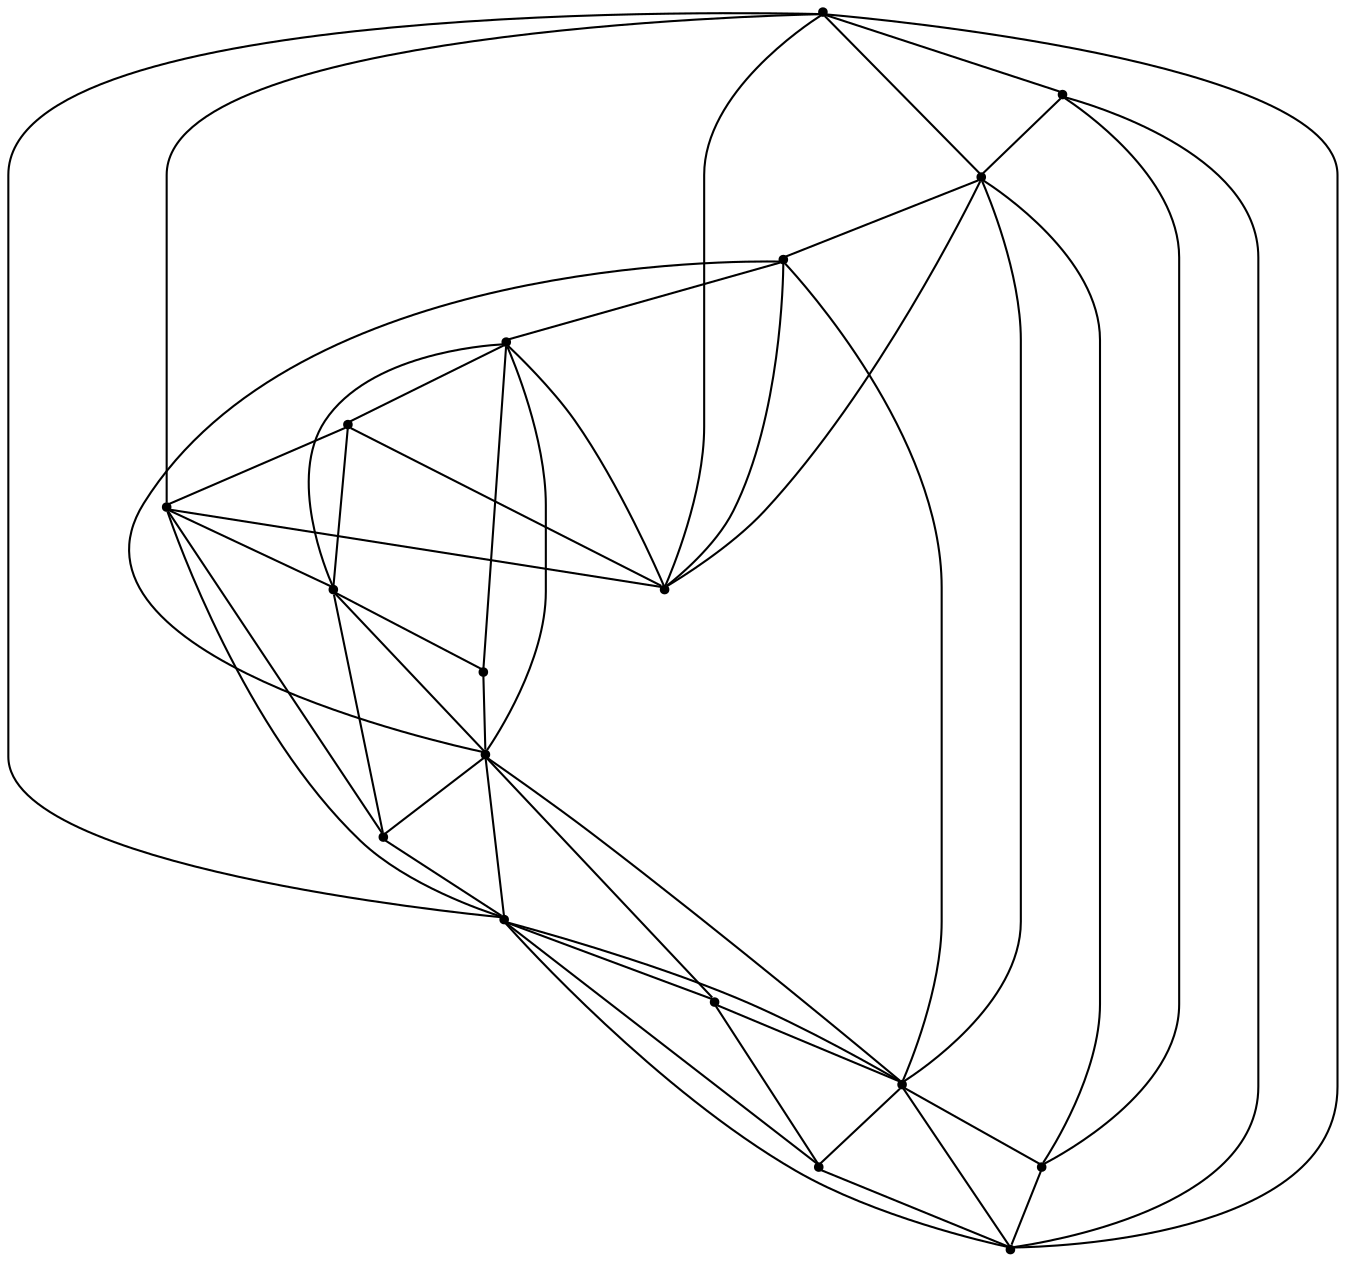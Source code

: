 graph {
  node [shape=point,comment="{\"directed\":false,\"doi\":\"10.1007/978-3-540-70904-6_23\",\"figure\":\"2 (2)\"}"]

  v0 [pos="859.2150572311048,1053.2735965870047"]
  v1 [pos="860.1641715116278,1347.852784615976"]
  v2 [pos="827.4289017078488,1253.7319642526134"]
  v3 [pos="824.9867868822673,1149.836141091806"]
  v4 [pos="805.4248137718023,1184.0611281218353"]
  v5 [pos="774.8607966933139,1258.6236141346121"]
  v6 [pos="769.9724018895349,1176.7277858875418"]
  v7 [pos="763.8587527252907,1105.83195509734"]
  v8 [pos="739.4083530159884,1133.9444301746512"]
  v9 [pos="725.9600449672964,1160.8361067595306"]
  v10 [pos="708.3025799418605,1191.6485927723074"]
  v11 [pos="696.3420262536338,1312.5194372954193"]
  v12 [pos="685.6150254360464,1111.9444352609141"]
  v13 [pos="680.2390375181685,1241.6069489938243"]
  v14 [pos="647.7163176780523,1146.1694540800872"]
  v15 [pos="606.9045625908429,1221.973624052825"]
  v16 [pos="564.7675417877907,1348.156943144622"]
  v17 [pos="563.3631381722385,1053.2736283761485"]

  v17 -- v1 [id="-4",pos="563.3631381722385,1053.2736283761485 559.2790152616279,1070.3944665414317 559.2790152616279,1070.3944665414317 559.2790152616279,1070.3944665414317 557.0494821947674,1088.2444522998953 552.5860919331395,1123.9486199838145 547.1059593023256,1165.736085397226 541.6298964389534,1207.523677967213 535.137027616279,1255.3986372771087 531.6863735465116,1288.4611271045828 528.2357830668604,1321.527813099049 527.8315406976744,1339.7819024545176 530.4695130813953,1351.9568902474864 533.1074854651163,1364.1278090300384 538.7877361918604,1370.2111067595306 543.8594930959302,1374.4694533171478 548.93125,1378.7319960417572 553.3945766715116,1381.165264270924 567.3971838662791,1381.5694950245047 581.3956577034884,1381.977794788502 604.9333484738372,1380.3527337533458 634.9597747093023,1376.9069177133067 664.9862009447675,1373.4569055062755 701.505496002907,1368.1819421273692 739.8501453488371,1363.3152785124603 778.1989280523255,1358.4444187305594 818.3689316860465,1353.9819858692313 838.4559047965116,1351.7486077767833 860.1641715116278,1347.852784615976 860.1641715116278,1347.852784615976 860.1641715116278,1347.852784615976"]
  v17 -- v15 [id="-5",pos="563.3631381722385,1053.2736283761485 606.9045625908429,1221.973624052825 606.9045625908429,1221.973624052825 606.9045625908429,1221.973624052825"]
  v15 -- v11 [id="-6",pos="606.9045625908429,1221.973624052825 696.3420262536338,1312.5194372954193 696.3420262536338,1312.5194372954193 696.3420262536338,1312.5194372954193"]
  v15 -- v10 [id="-7",pos="606.9045625908429,1221.973624052825 708.3025799418605,1191.6485927723074 708.3025799418605,1191.6485927723074 708.3025799418605,1191.6485927723074"]
  v15 -- v16 [id="-8",pos="606.9045625908429,1221.973624052825 604.0665515988372,1228.6361199838145 604.0665515988372,1228.6361199838145 604.0665515988372,1228.6361199838145 600.0491188226744,1237.6985691211844 592.0101199127907,1255.8193983855072 584.6420603197674,1277.3360711556895 577.2740643168604,1298.852743925872 570.5769440406976,1323.7694563689056 567.2305141715116,1336.2277490121348 564.7675417877907,1348.156943144622 564.7675417877907,1348.156943144622 564.7675417877907,1348.156943144622"]
  v15 -- v14 [id="-9",pos="606.9045625908429,1221.973624052825 609.2133448401163,1215.2444980762625 609.2133448401163,1215.2444980762625 609.2133448401163,1215.2444980762625 611.8888353924418,1209.3235792937103 617.2439498546512,1197.486065052174 624.0077125726744,1185.419414661549 630.7798055959303,1173.356960437916 638.9646802325582,1161.0652429086192 643.057085755814,1154.915315133554 647.1495548691861,1148.7694563689056 643.057085755814,1154.915315133554 643.057085755814,1154.915315133554 647.7163176780523,1146.1694540800872 647.7163176780523,1146.1694540800872 647.7163176780523,1146.1694540800872"]
  v13 -- v11 [id="-17",pos="680.2390375181685,1241.6069489938243 683.0187045784884,1247.5694797657156 683.0187045784884,1247.5694797657156 683.0187045784884,1247.5694797657156 684.2898074127907,1251.544394316497 686.8236191860465,1259.4944777312103 689.4449309593023,1270.957007231536 692.0662427325582,1282.4153405648692 694.7667242005814,1297.3861199838145 696.1169967296512,1304.869411609791 696.3420262536338,1312.5194372954193 696.3420262536338,1312.5194372954193 696.3420262536338,1312.5194372954193"]
  v11 -- v16 [id="-18",pos="696.3420262536338,1312.5194372954193 686.0817768895349,1313.2611098112884 686.0817768895349,1313.2611098112884 686.0817768895349,1313.2611098112884 676.830050872093,1314.744391264739 658.3224654796511,1317.7110813282156 641.7610555959302,1321.2236545704031 625.1996457122093,1324.736100656015 610.5760810319767,1328.794429920338 598.1779160610465,1333.165310047291 585.7798146802326,1337.5360630176688 575.6029160610465,1342.219494007252 570.5103015988371,1344.561082345468 568.9201512536337,1345.2928684375906 568.3238448741824,1345.5672882221365 564.7675417877907,1348.156943144622"]
  v12 -- v0 [id="-19",pos="685.6150254360464,1111.9444352609141 698.8216751453489,1103.2527429086192 698.8216751453489,1103.2527429086192 698.8216751453489,1103.2527429086192 710.398828125,1098.4319828174735 733.5448037790698,1088.786139311614 756.6949127906977,1080.7110609831634 779.8450218023256,1072.6361098112884 802.9952579941861,1066.1236586394134 819.8733466569768,1061.786093535247 836.7514353197674,1057.4444594206634 847.3618277616279,1055.273642363372 852.6668968023256,1054.1902683399344 859.2150572311048,1053.2735965870047 859.2150572311048,1053.2735965870047 859.2150572311048,1053.2735965870047"]
  v12 -- v10 [id="-20",pos="685.6150254360464,1111.9444352609141 708.3025799418605,1191.6485927723074 708.3025799418605,1191.6485927723074 708.3025799418605,1191.6485927723074"]
  v10 -- v14 [id="-21",pos="708.3025799418605,1191.6485927723074 702.8015897529069,1186.9068922819915 702.8015897529069,1186.9068922819915 702.8015897529069,1186.9068922819915 698.8216751453489,1183.2945011280203 690.8659792877907,1176.0610721729422 681.1017169331395,1168.9485691211844 671.3331940406977,1161.8360660694266 659.7602380087209,1154.844488920989 653.9716297238372,1151.3485731901947 652.1640011809593,1150.2561392607513 651.4861404773801,1149.84647653721 647.7163176780523,1146.1694540800872"]
  v10 -- v5 [id="-23",pos="708.3025799418605,1191.6485927723074 713.1743459302326,1198.723680001718 713.1743459302326,1198.723680001718 713.1743459302326,1198.723680001718 718.8378724563953,1204.7486128630462 730.173382994186,1216.8069980762625 741.0252906976744,1227.7736169320567 751.873128633721,1238.744431954843 762.2417514534884,1248.6320001107676 767.4261264534883,1253.5694899382415 769.0462038971657,1255.1150383772674 769.6537329385446,1255.6946190419021 774.8607966933139,1258.6236141346121"]
  v7 -- v3 [id="-34",pos="763.8587527252907,1105.83195509734 824.9867868822673,1149.836141091806 824.9867868822673,1149.836141091806 824.9867868822673,1149.836141091806"]
  v7 -- v6 [id="-35",pos="763.8587527252907,1105.83195509734 769.9724018895349,1176.7277858875418 769.9724018895349,1176.7277858875418 769.9724018895349,1176.7277858875418"]
  v3 -- v4 [id="-36",pos="824.9867868822673,1149.836141091806 819.3899345930232,1156.0486616911712 816.2559593023256,1161.352743925872 813.6013263081395,1166.7777520638926 810.9508902616279,1172.2027602019134 808.7796693313953,1177.748567086679 805.4248137718023,1184.0611281218353"]
  v5 -- v11 [id="-38",pos="774.8607966933139,1258.6236141346121 766.8259629360465,1263.6444868864837 766.8259629360465,1263.6444868864837 766.8259629360465,1263.6444868864837 760.9957667151162,1266.8778242888275 749.3268531976744,1273.3361067595306 737.0079215116278,1281.9569411101165 724.6931867732558,1290.5735792937103 711.7323764534883,1301.3445041797781 705.2478379360465,1306.7320011280203 696.3420262536338,1312.5194372954193 696.3420262536338,1312.5194372954193 696.3420262536338,1312.5194372954193"]
  v6 -- v8 [id="-39",pos="769.9724018895349,1176.7277858875418 765.2549055232558,1169.1902937712493 765.2549055232558,1169.1902937712493 765.2549055232558,1169.1902937712493 762.9669331395348,1165.2110558969005 758.3827216569767,1157.2569034717703 753.6818859011628,1150.7444522998953 748.9809229651163,1144.2360701384368 744.1550690406976,1139.173585397226 739.4083530159884,1133.9444301746512"]
  v6 -- v2 [id="-40",pos="769.9724018895349,1176.7277858875418 827.4289017078488,1253.7319642526134 827.4289017078488,1253.7319642526134 827.4289017078488,1253.7319642526134"]
  v5 -- v6 [id="-42",pos="774.8607966933139,1258.6236141346121 773.0895893895349,1250.7986210010672 773.0895893895349,1250.7986210010672 773.0895893895349,1250.7986210010672 772.1269622093023,1243.806916696054 770.1973837209302,1229.8236352426036 769.3555777616278,1216.4444746794525 768.5095748546512,1203.0611179493094 768.7513444767442,1190.2860782764578 768.8721656976744,1183.8944258513275 769.9724018895349,1176.7277858875418 769.9724018895349,1176.7277858875418 769.9724018895349,1176.7277858875418"]
  v5 -- v1 [id="-43",pos="774.8607966933139,1258.6236141346121 782.7372274709302,1267.677766305429 782.7372274709302,1267.677766305429 782.7372274709302,1267.677766305429 790.6970566860465,1275.3903212370697 806.6083212209302,1290.8195001107676 820.5943313953488,1305.527828357838 834.5802143895348,1320.231960437916 846.6366460755814,1334.2152418913665 852.6668968023256,1341.2069461963797 860.1641715116278,1347.852784615976 860.1641715116278,1347.852784615976 860.1641715116278,1347.852784615976"]
  v4 -- v7 [id="-45",pos="805.4248137718023,1184.0611281218353 802.2700763081396,1176.3027968230072 802.2700763081396,1176.3027968230072 802.2700763081396,1176.3027968230072 800.098855377907,1171.481909575286 795.7604832848837,1161.8360660694266 789.3718386627907,1149.66527444345 782.9789970930233,1137.486090483489 774.5399527616279,1122.781958403411 770.3224018895348,1115.427730701588 763.8587527252907,1105.83195509734 763.8587527252907,1105.83195509734 763.8587527252907,1105.83195509734"]
  v3 -- v2 [id="-47",pos="824.9867868822673,1149.836141091806 827.4289017078488,1253.7319642526134 827.4289017078488,1253.7319642526134 827.4289017078488,1253.7319642526134"]
  v7 -- v0 [id="-49",pos="763.8587527252907,1105.83195509734 772.8020348837209,1100.7069411101165 772.8020348837209,1100.7069411101165 772.8020348837209,1100.7069411101165 780.5035610465117,1097.5694797657156 795.9147529069768,1091.2902337533458 811.3259447674418,1083.231940092864 826.7329396802326,1075.16945026539 842.1441315406977,1065.3277856332286 849.8497274709302,1060.4069533171478 859.2150572311048,1053.2735965870047 859.2150572311048,1053.2735965870047 859.2150572311048,1053.2735965870047"]
  v2 -- v1 [id="-50",pos="827.4289017078488,1253.7319642526134 860.1641715116278,1347.852784615976 860.1641715116278,1347.852784615976 860.1641715116278,1347.852784615976"]
  v2 -- v4 [id="-51",pos="827.4289017078488,1253.7319642526134 824.9367732558139,1247.6652286670828 824.9367732558139,1247.6652286670828 824.9367732558139,1247.6652286670828 823.0071947674419,1241.8778242888275 819.1481649709302,1230.3069573861583 815.5349745639535,1218.731894316497 811.9177143895349,1207.1611545704031 808.5378997093023,1195.5902876677337 805.4248137718023,1184.0611281218353"]
  v2 -- v0 [id="-54",pos="827.4289017078488,1253.7319642526134 831.1588117732558,1239.9486047250255 831.1588117732558,1239.9486047250255 831.1588117732558,1239.9486047250255 833.5092296511627,1228.5069289030853 838.2142623546512,1205.6319695931895 841.9773982558139,1182.9069278858328 845.7364643895348,1160.186082345468 848.5578306686047,1137.6194777312103 851.0625181686046,1116.4611321908458 853.5712754360464,1095.3069828174735 855.767550872093,1075.5610925179942 856.863590116279,1065.6861128630462 859.2150572311048,1053.2735965870047 859.2150572311048,1053.2735965870047 859.2150572311048,1053.2735965870047"]
  v17 -- v0 [id="-55",pos="563.3631381722385,1053.2736283761485 859.2150572311048,1053.2735965870047 859.2150572311048,1053.2735965870047 859.2150572311048,1053.2735965870047"]
  v16 -- v1 [id="-57",pos="564.7675417877907,1348.156943144622 860.1641715116278,1347.852784615976 860.1641715116278,1347.852784615976 860.1641715116278,1347.852784615976"]
  v17 -- v12 [id="-59",pos="563.3631381722385,1053.2736283761485 685.6150254360464,1111.9444352609141 685.6150254360464,1111.9444352609141 685.6150254360464,1111.9444352609141"]
  v1 -- v0 [id="-60",pos="860.1641715116278,1347.852784615976 859.2150572311048,1053.2735965870047 859.2150572311048,1053.2735965870047 859.2150572311048,1053.2735965870047"]
  v16 -- v17 [id="-65",pos="564.7675417877907,1348.156943144622 563.3631381722385,1053.2736283761485 563.3631381722385,1053.2736283761485 563.3631381722385,1053.2736283761485"]
  v11 -- v1 [id="-66",pos="696.3420262536338,1312.5194372954193 860.1641715116278,1347.852784615976 860.1641715116278,1347.852784615976 860.1641715116278,1347.852784615976"]
  v12 -- v8 [id="-68",pos="685.6150254360464,1111.9444352609141 694.7250726744186,1112.8985864144786 694.7250726744186,1112.8985864144786 694.7250726744186,1112.8985864144786 699.3050872093023,1114.102759184661 708.4693132267441,1116.5111047250255 716.6666515261628,1120.2486179493094 724.8639898255814,1123.986131173593 732.0986373546511,1129.048615914804 739.4083530159884,1133.9444301746512"]
  v15 -- v13 [id="-70",pos="606.9045625908429,1221.973624052825 617.8691042877907,1223.0736555876556 617.8691042877907,1223.0736555876556 617.8691042877907,1223.0736555876556 624.9328851744186,1224.9319217823172 639.0647074854651,1228.6485813282156 650.6418604651162,1232.365240874114 662.214816497093,1236.0819004200125 671.2290334302326,1239.798559965911 680.2390375181685,1241.6069489938243"]
  v0 -- v3 [id="-73",pos="859.2150572311048,1053.2735965870047 853.5963299418604,1064.1360742074473 853.5963299418604,1064.1360742074473 853.5963299418604,1064.1360742074473 849.7371729651163,1072.0902266325775 842.0233103197675,1088.0027276498301 836.7181140988372,1103.0695102832938 831.4130450581396,1118.1402347705985 828.5208393895349,1132.3611718636973 827.0704760174418,1139.4736749154551 825.6244367732558,1146.586177967213 827.0704760174418,1139.4736749154551 827.0704760174418,1139.4736749154551 824.9867868822673,1149.836141091806 824.9867868822673,1149.836141091806 824.9867868822673,1149.836141091806"]
  v17 -- v14 [id="-74",pos="563.3631381722385,1053.2736283761485 573.1149527616279,1062.3069268685801 573.1149527616279,1062.3069268685801 573.1149527616279,1062.3069268685801 582.5166878633721,1071.8319716276947 601.3285519622093,1090.8777378223563 614.9519077034884,1106.4278425993743 628.5752634447674,1121.9778202198172 637.0143077761628,1134.032009266041 641.2359284156977,1140.0611382943614 647.7163176780523,1146.1694540800872 647.7163176780523,1146.1694540800872 647.7163176780523,1146.1694540800872"]
  v14 -- v12 [id="-78",pos="647.7163176780523,1146.1694540800872 652.5255268895348,1140.861080310963 657.5890170784884,1134.5944227995697 663.740152616279,1128.806891264739 669.8870912063953,1123.0235558969005 677.1218023255814,1117.7152774952078 685.6150254360464,1111.9444352609141"]
  v10 -- v6 [id="-83",pos="708.3025799418605,1191.6485927723074 769.9724018895349,1176.7277858875418 769.9724018895349,1176.7277858875418 769.9724018895349,1176.7277858875418"]
  v10 -- v11 [id="-96",pos="708.3025799418605,1191.6485927723074 696.3420262536338,1312.5194372954193 696.3420262536338,1312.5194372954193 696.3420262536338,1312.5194372954193"]
  v13 -- v10 [id="-97",pos="680.2390375181685,1241.6069489938243 684.3814407703488,1233.0445113005462 688.1029887354651,1224.1777561329031 692.4996729651162,1215.9402988575125 696.9004905523256,1207.7069105925384 701.9763808139535,1200.1028202198172 708.3025799418605,1191.6485927723074"]
  v12 -- v6 [id="-106",pos="685.6150254360464,1111.9444352609141 769.9724018895349,1176.7277858875418 769.9724018895349,1176.7277858875418 769.9724018895349,1176.7277858875418"]
  v12 -- v7 [id="-108",pos="685.6150254360464,1111.9444352609141 763.8587527252907,1105.83195509734 763.8587527252907,1105.83195509734 763.8587527252907,1105.83195509734"]
  v12 -- v9 [id="-111",pos="685.6150254360464,1111.9444352609141 690.1450581395349,1117.9570021452728 690.1450581395349,1117.9570021452728 690.1450581395349,1117.9570021452728 693.7581849563953,1122.781958403411 700.9928960755814,1132.4236057422781 707.5066224563953,1140.3819543344005 714.0161518895349,1148.3361067595306 719.8046965843023,1154.602764270924 725.9600449672964,1160.8361067595306"]
  v10 -- v9 [id="-117",pos="708.3025799418605,1191.6485927723074 710.8822401889535,1183.5360986215098 714.2537245639535,1177.2652449431243 717.1500635901162,1172.5652835987235 720.0422692587209,1167.8653222543223 722.4551962209302,1164.7277337533458 725.9600449672964,1160.8361067595306"]
  v9 -- v6 [id="-129",pos="725.9600449672964,1160.8361067595306 732.0986373546511,1162.5611128630462 737.8872456395349,1164.2486077767833 745.0010719476744,1166.898677967213 752.114898255814,1169.5528171680594 760.5539425872092,1173.1653354786063 769.9724018895349,1176.7277858875418"]
  v8 -- v7 [id="-144",pos="739.4083530159884,1133.9444301746512 742.9506722383721,1129.7694665414317 745.8428779069767,1125.431901437265 749.4602652616279,1120.973664742929 753.0775254360465,1116.5111047250255 757.4200944767442,1111.9319421273692 763.8587527252907,1105.83195509734"]
  v2 -- v5 [id="-150",pos="827.4289017078488,1253.7319642526134 820.5943313953488,1253.9320133350516 812.8803415697674,1253.6944848519786 804.0787063953488,1254.4153354786063 795.2770712209302,1255.1402551156505 785.3919876453489,1256.8277500293875 774.8607966933139,1258.6236141346121"]
  v6 -- v4 [id="-169",pos="769.9724018895349,1176.7277858875418 778.3989825581396,1177.2694411101165 784.9084484011628,1178.473613880299 790.455414244186,1179.798585397226 796.0022529069768,1181.1235569141531 800.5822674418605,1182.5694543344005 805.4248137718023,1184.0611281218353"]
  v9 -- v8 [id="-190",pos="725.9600449672964,1160.8361067595306 739.4083530159884,1133.9444301746512 739.4083530159884,1133.9444301746512 739.4083530159884,1133.9444301746512"]
}